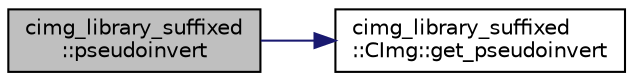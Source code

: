 digraph "cimg_library_suffixed::pseudoinvert"
{
  edge [fontname="Helvetica",fontsize="10",labelfontname="Helvetica",labelfontsize="10"];
  node [fontname="Helvetica",fontsize="10",shape=record];
  rankdir="LR";
  Node140 [label="cimg_library_suffixed\l::pseudoinvert",height=0.2,width=0.4,color="black", fillcolor="grey75", style="filled", fontcolor="black"];
  Node140 -> Node141 [color="midnightblue",fontsize="10",style="solid",fontname="Helvetica"];
  Node141 [label="cimg_library_suffixed\l::CImg::get_pseudoinvert",height=0.2,width=0.4,color="black", fillcolor="white", style="filled",URL="$structcimg__library__suffixed_1_1_c_img.html#a33c05bc335362b8e6bae9a516f28f8c0",tooltip="Compute the Moore-Penrose pseudo-inverse of the instance image, viewed as a matrix ..."];
}
